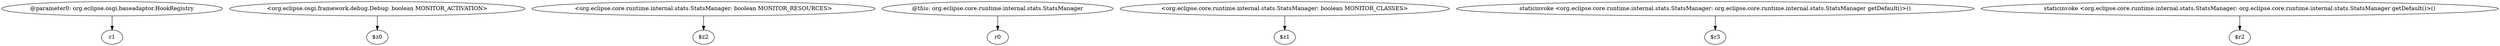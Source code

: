 digraph g {
0[label="@parameter0: org.eclipse.osgi.baseadaptor.HookRegistry"]
1[label="r1"]
0->1[label=""]
2[label="<org.eclipse.osgi.framework.debug.Debug: boolean MONITOR_ACTIVATION>"]
3[label="$z0"]
2->3[label=""]
4[label="<org.eclipse.core.runtime.internal.stats.StatsManager: boolean MONITOR_RESOURCES>"]
5[label="$z2"]
4->5[label=""]
6[label="@this: org.eclipse.core.runtime.internal.stats.StatsManager"]
7[label="r0"]
6->7[label=""]
8[label="<org.eclipse.core.runtime.internal.stats.StatsManager: boolean MONITOR_CLASSES>"]
9[label="$z1"]
8->9[label=""]
10[label="staticinvoke <org.eclipse.core.runtime.internal.stats.StatsManager: org.eclipse.core.runtime.internal.stats.StatsManager getDefault()>()"]
11[label="$r3"]
10->11[label=""]
12[label="staticinvoke <org.eclipse.core.runtime.internal.stats.StatsManager: org.eclipse.core.runtime.internal.stats.StatsManager getDefault()>()"]
13[label="$r2"]
12->13[label=""]
}